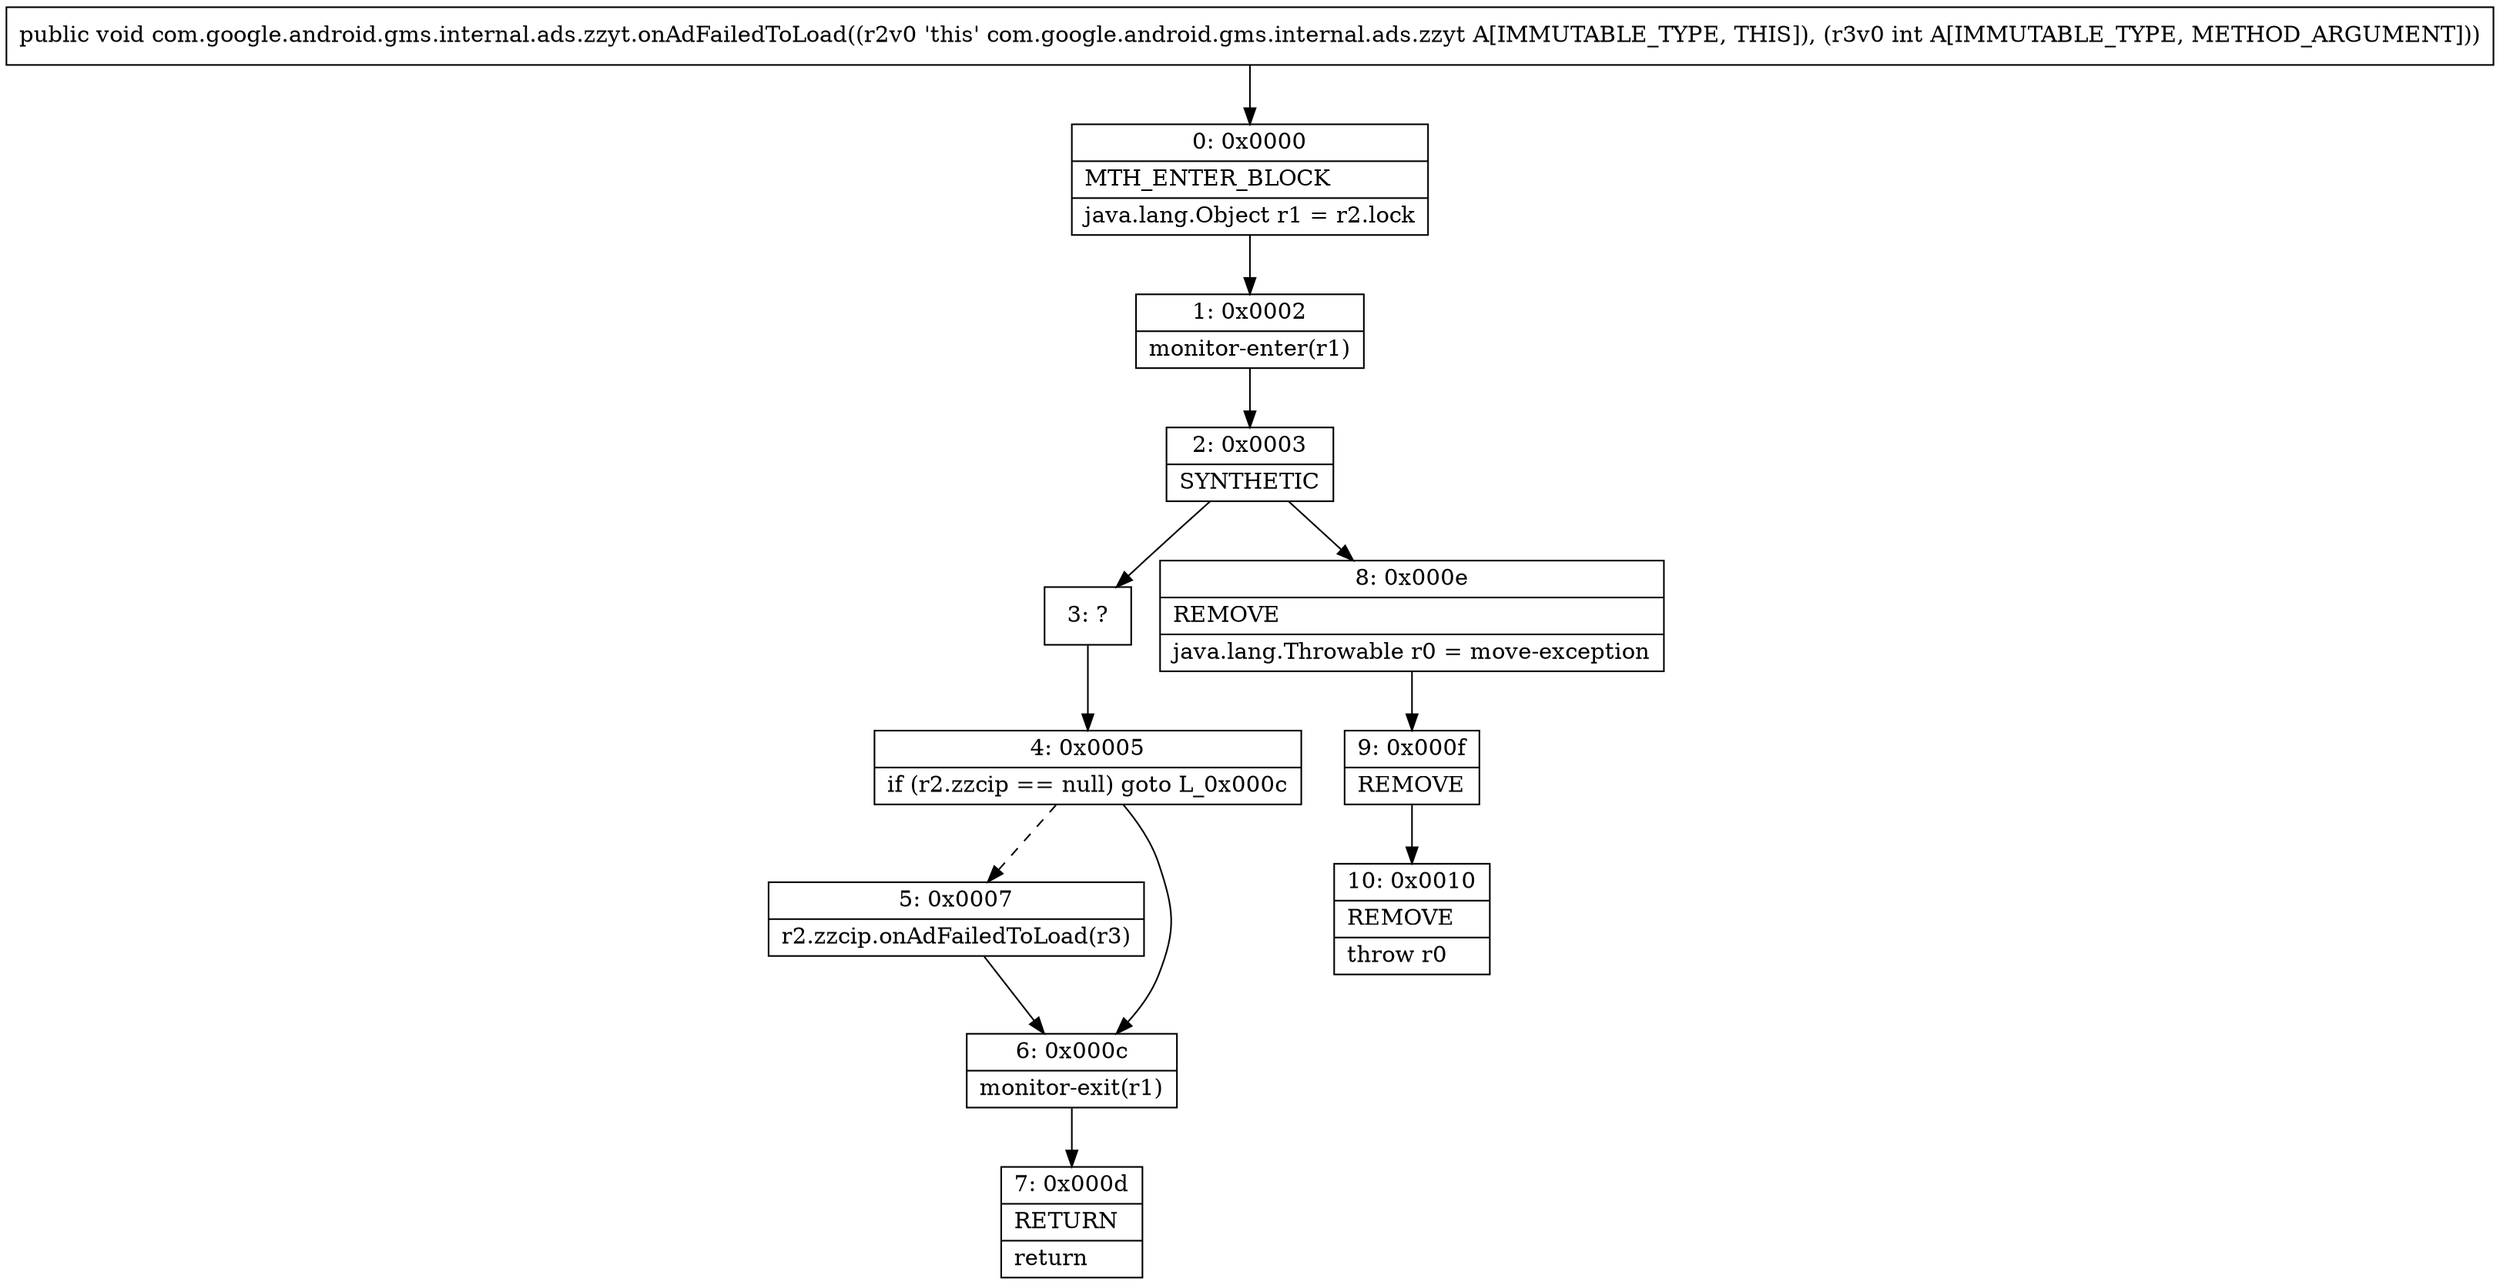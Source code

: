 digraph "CFG forcom.google.android.gms.internal.ads.zzyt.onAdFailedToLoad(I)V" {
Node_0 [shape=record,label="{0\:\ 0x0000|MTH_ENTER_BLOCK\l|java.lang.Object r1 = r2.lock\l}"];
Node_1 [shape=record,label="{1\:\ 0x0002|monitor\-enter(r1)\l}"];
Node_2 [shape=record,label="{2\:\ 0x0003|SYNTHETIC\l}"];
Node_3 [shape=record,label="{3\:\ ?}"];
Node_4 [shape=record,label="{4\:\ 0x0005|if (r2.zzcip == null) goto L_0x000c\l}"];
Node_5 [shape=record,label="{5\:\ 0x0007|r2.zzcip.onAdFailedToLoad(r3)\l}"];
Node_6 [shape=record,label="{6\:\ 0x000c|monitor\-exit(r1)\l}"];
Node_7 [shape=record,label="{7\:\ 0x000d|RETURN\l|return\l}"];
Node_8 [shape=record,label="{8\:\ 0x000e|REMOVE\l|java.lang.Throwable r0 = move\-exception\l}"];
Node_9 [shape=record,label="{9\:\ 0x000f|REMOVE\l}"];
Node_10 [shape=record,label="{10\:\ 0x0010|REMOVE\l|throw r0\l}"];
MethodNode[shape=record,label="{public void com.google.android.gms.internal.ads.zzyt.onAdFailedToLoad((r2v0 'this' com.google.android.gms.internal.ads.zzyt A[IMMUTABLE_TYPE, THIS]), (r3v0 int A[IMMUTABLE_TYPE, METHOD_ARGUMENT])) }"];
MethodNode -> Node_0;
Node_0 -> Node_1;
Node_1 -> Node_2;
Node_2 -> Node_3;
Node_2 -> Node_8;
Node_3 -> Node_4;
Node_4 -> Node_5[style=dashed];
Node_4 -> Node_6;
Node_5 -> Node_6;
Node_6 -> Node_7;
Node_8 -> Node_9;
Node_9 -> Node_10;
}

